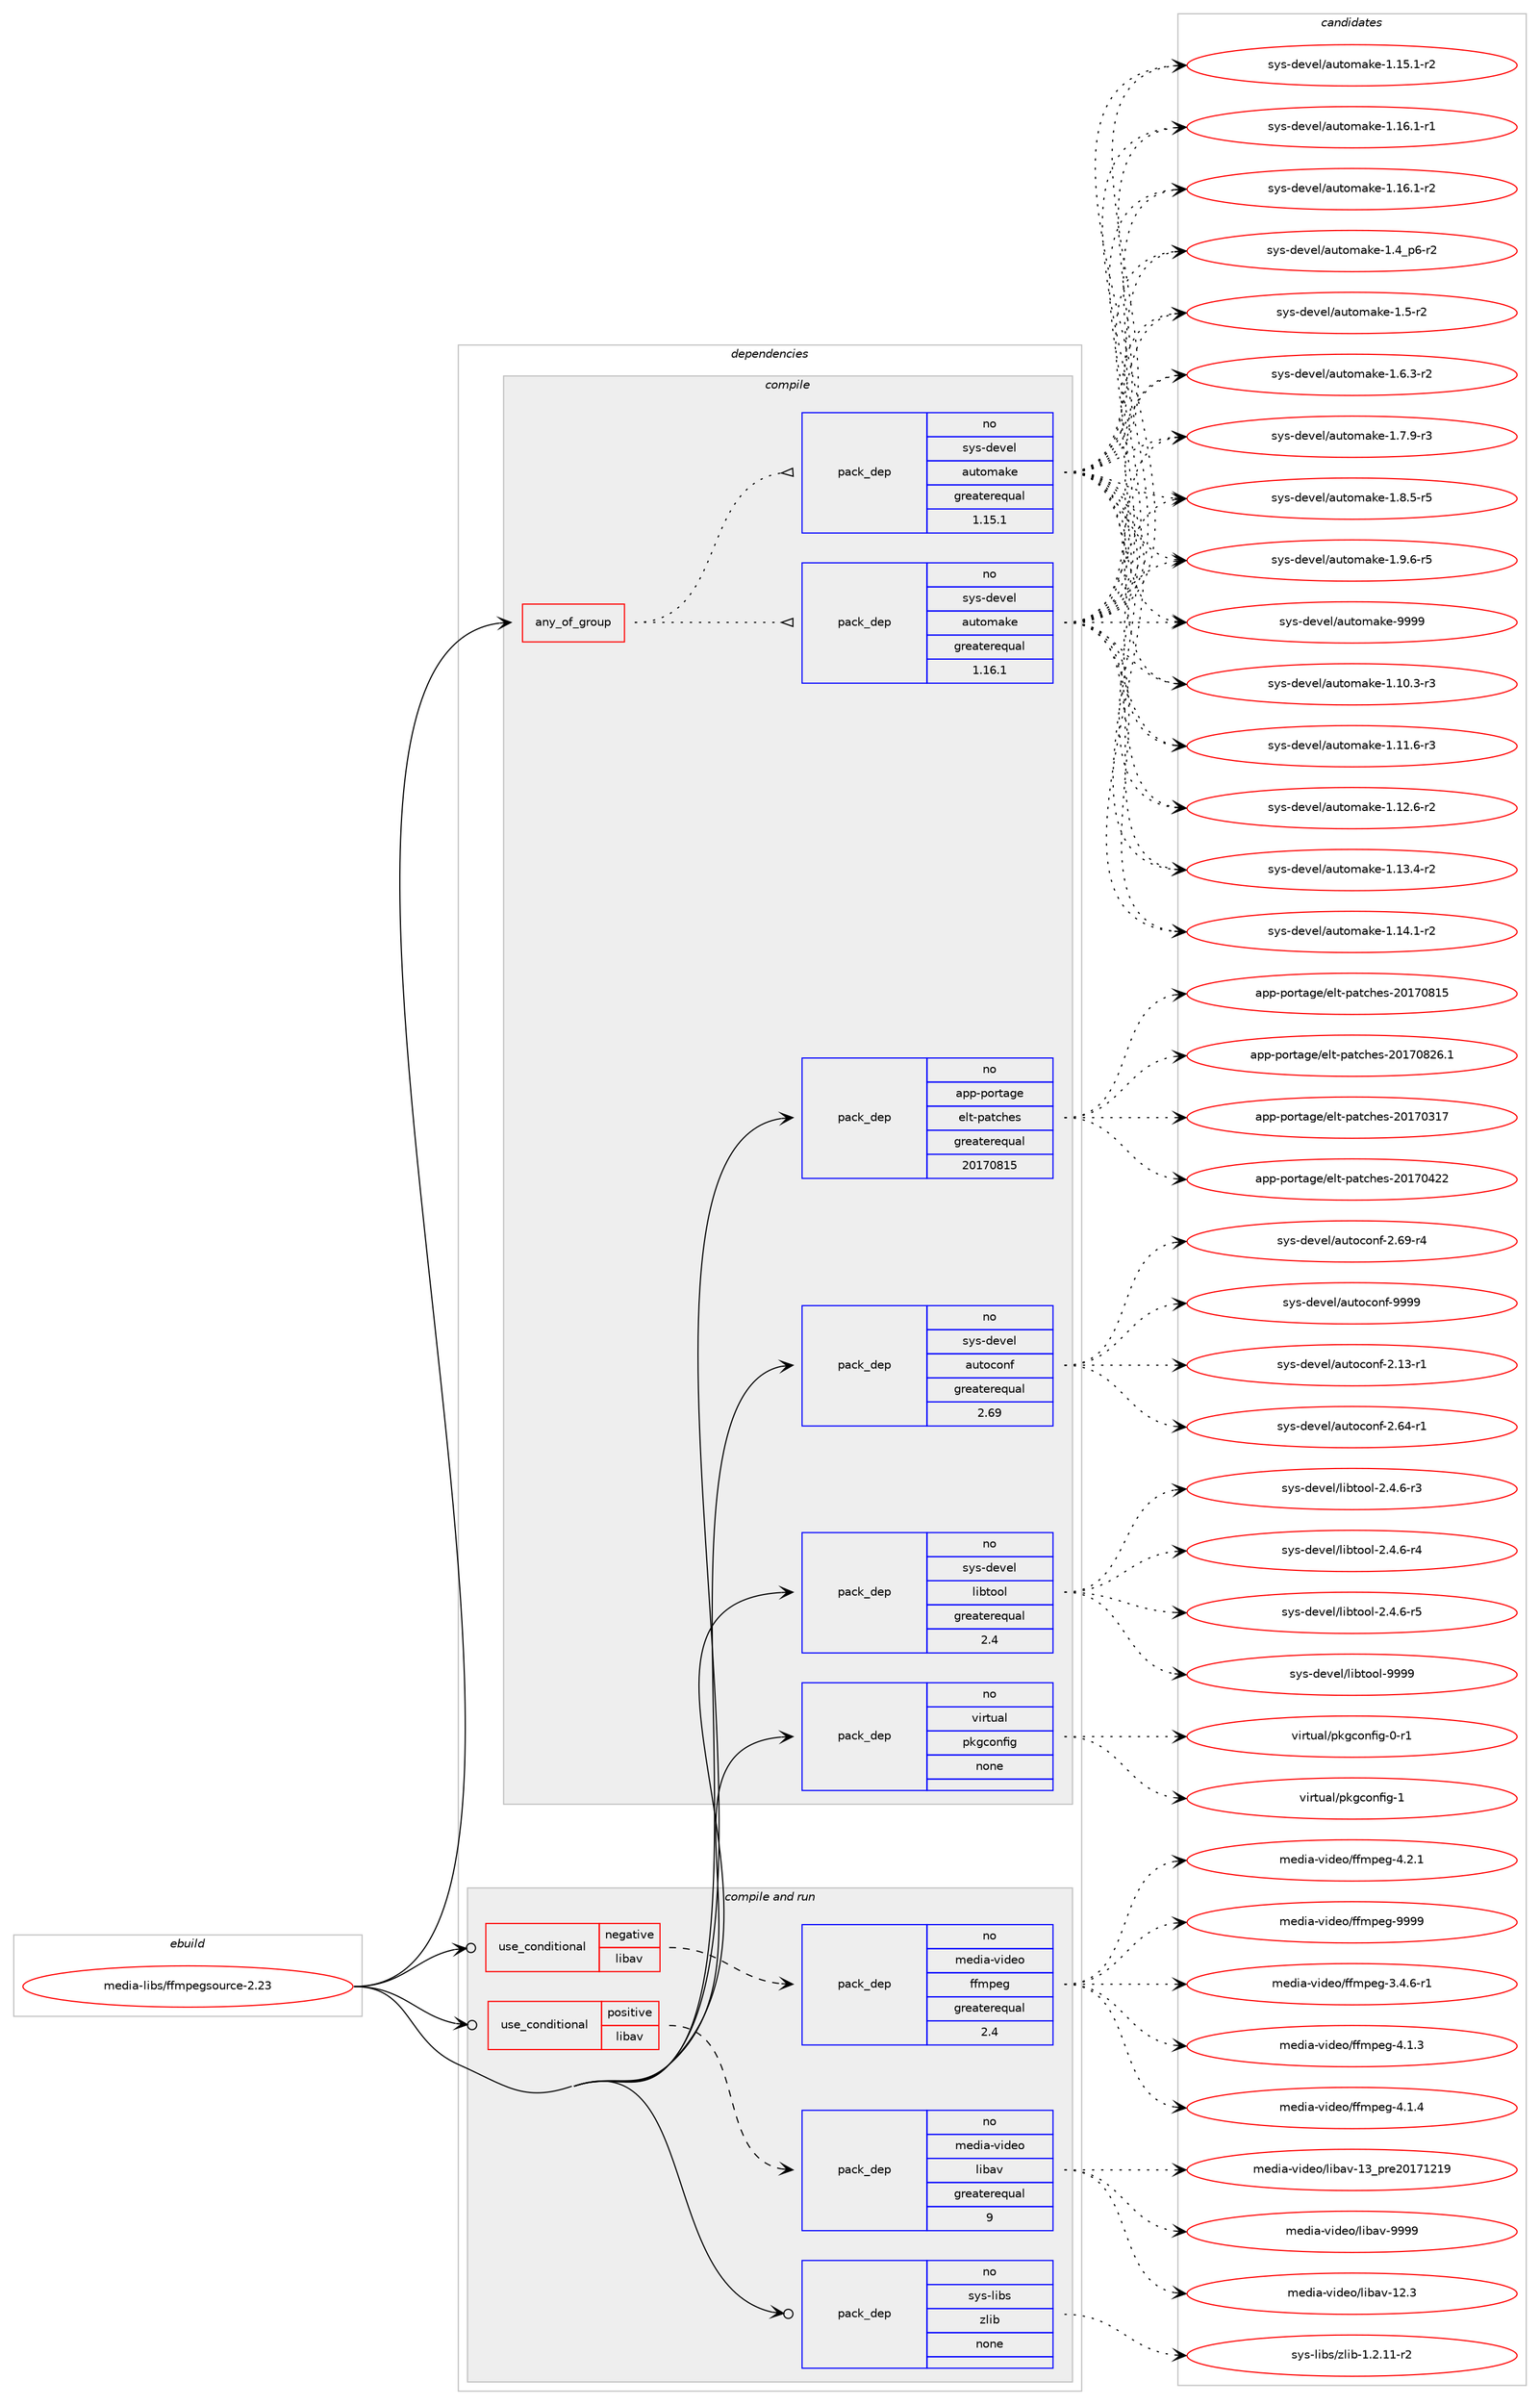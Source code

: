 digraph prolog {

# *************
# Graph options
# *************

newrank=true;
concentrate=true;
compound=true;
graph [rankdir=LR,fontname=Helvetica,fontsize=10,ranksep=1.5];#, ranksep=2.5, nodesep=0.2];
edge  [arrowhead=vee];
node  [fontname=Helvetica,fontsize=10];

# **********
# The ebuild
# **********

subgraph cluster_leftcol {
color=gray;
rank=same;
label=<<i>ebuild</i>>;
id [label="media-libs/ffmpegsource-2.23", color=red, width=4, href="../media-libs/ffmpegsource-2.23.svg"];
}

# ****************
# The dependencies
# ****************

subgraph cluster_midcol {
color=gray;
label=<<i>dependencies</i>>;
subgraph cluster_compile {
fillcolor="#eeeeee";
style=filled;
label=<<i>compile</i>>;
subgraph any13194 {
dependency784977 [label=<<TABLE BORDER="0" CELLBORDER="1" CELLSPACING="0" CELLPADDING="4"><TR><TD CELLPADDING="10">any_of_group</TD></TR></TABLE>>, shape=none, color=red];subgraph pack580499 {
dependency784978 [label=<<TABLE BORDER="0" CELLBORDER="1" CELLSPACING="0" CELLPADDING="4" WIDTH="220"><TR><TD ROWSPAN="6" CELLPADDING="30">pack_dep</TD></TR><TR><TD WIDTH="110">no</TD></TR><TR><TD>sys-devel</TD></TR><TR><TD>automake</TD></TR><TR><TD>greaterequal</TD></TR><TR><TD>1.16.1</TD></TR></TABLE>>, shape=none, color=blue];
}
dependency784977:e -> dependency784978:w [weight=20,style="dotted",arrowhead="oinv"];
subgraph pack580500 {
dependency784979 [label=<<TABLE BORDER="0" CELLBORDER="1" CELLSPACING="0" CELLPADDING="4" WIDTH="220"><TR><TD ROWSPAN="6" CELLPADDING="30">pack_dep</TD></TR><TR><TD WIDTH="110">no</TD></TR><TR><TD>sys-devel</TD></TR><TR><TD>automake</TD></TR><TR><TD>greaterequal</TD></TR><TR><TD>1.15.1</TD></TR></TABLE>>, shape=none, color=blue];
}
dependency784977:e -> dependency784979:w [weight=20,style="dotted",arrowhead="oinv"];
}
id:e -> dependency784977:w [weight=20,style="solid",arrowhead="vee"];
subgraph pack580501 {
dependency784980 [label=<<TABLE BORDER="0" CELLBORDER="1" CELLSPACING="0" CELLPADDING="4" WIDTH="220"><TR><TD ROWSPAN="6" CELLPADDING="30">pack_dep</TD></TR><TR><TD WIDTH="110">no</TD></TR><TR><TD>app-portage</TD></TR><TR><TD>elt-patches</TD></TR><TR><TD>greaterequal</TD></TR><TR><TD>20170815</TD></TR></TABLE>>, shape=none, color=blue];
}
id:e -> dependency784980:w [weight=20,style="solid",arrowhead="vee"];
subgraph pack580502 {
dependency784981 [label=<<TABLE BORDER="0" CELLBORDER="1" CELLSPACING="0" CELLPADDING="4" WIDTH="220"><TR><TD ROWSPAN="6" CELLPADDING="30">pack_dep</TD></TR><TR><TD WIDTH="110">no</TD></TR><TR><TD>sys-devel</TD></TR><TR><TD>autoconf</TD></TR><TR><TD>greaterequal</TD></TR><TR><TD>2.69</TD></TR></TABLE>>, shape=none, color=blue];
}
id:e -> dependency784981:w [weight=20,style="solid",arrowhead="vee"];
subgraph pack580503 {
dependency784982 [label=<<TABLE BORDER="0" CELLBORDER="1" CELLSPACING="0" CELLPADDING="4" WIDTH="220"><TR><TD ROWSPAN="6" CELLPADDING="30">pack_dep</TD></TR><TR><TD WIDTH="110">no</TD></TR><TR><TD>sys-devel</TD></TR><TR><TD>libtool</TD></TR><TR><TD>greaterequal</TD></TR><TR><TD>2.4</TD></TR></TABLE>>, shape=none, color=blue];
}
id:e -> dependency784982:w [weight=20,style="solid",arrowhead="vee"];
subgraph pack580504 {
dependency784983 [label=<<TABLE BORDER="0" CELLBORDER="1" CELLSPACING="0" CELLPADDING="4" WIDTH="220"><TR><TD ROWSPAN="6" CELLPADDING="30">pack_dep</TD></TR><TR><TD WIDTH="110">no</TD></TR><TR><TD>virtual</TD></TR><TR><TD>pkgconfig</TD></TR><TR><TD>none</TD></TR><TR><TD></TD></TR></TABLE>>, shape=none, color=blue];
}
id:e -> dependency784983:w [weight=20,style="solid",arrowhead="vee"];
}
subgraph cluster_compileandrun {
fillcolor="#eeeeee";
style=filled;
label=<<i>compile and run</i>>;
subgraph cond190863 {
dependency784984 [label=<<TABLE BORDER="0" CELLBORDER="1" CELLSPACING="0" CELLPADDING="4"><TR><TD ROWSPAN="3" CELLPADDING="10">use_conditional</TD></TR><TR><TD>negative</TD></TR><TR><TD>libav</TD></TR></TABLE>>, shape=none, color=red];
subgraph pack580505 {
dependency784985 [label=<<TABLE BORDER="0" CELLBORDER="1" CELLSPACING="0" CELLPADDING="4" WIDTH="220"><TR><TD ROWSPAN="6" CELLPADDING="30">pack_dep</TD></TR><TR><TD WIDTH="110">no</TD></TR><TR><TD>media-video</TD></TR><TR><TD>ffmpeg</TD></TR><TR><TD>greaterequal</TD></TR><TR><TD>2.4</TD></TR></TABLE>>, shape=none, color=blue];
}
dependency784984:e -> dependency784985:w [weight=20,style="dashed",arrowhead="vee"];
}
id:e -> dependency784984:w [weight=20,style="solid",arrowhead="odotvee"];
subgraph cond190864 {
dependency784986 [label=<<TABLE BORDER="0" CELLBORDER="1" CELLSPACING="0" CELLPADDING="4"><TR><TD ROWSPAN="3" CELLPADDING="10">use_conditional</TD></TR><TR><TD>positive</TD></TR><TR><TD>libav</TD></TR></TABLE>>, shape=none, color=red];
subgraph pack580506 {
dependency784987 [label=<<TABLE BORDER="0" CELLBORDER="1" CELLSPACING="0" CELLPADDING="4" WIDTH="220"><TR><TD ROWSPAN="6" CELLPADDING="30">pack_dep</TD></TR><TR><TD WIDTH="110">no</TD></TR><TR><TD>media-video</TD></TR><TR><TD>libav</TD></TR><TR><TD>greaterequal</TD></TR><TR><TD>9</TD></TR></TABLE>>, shape=none, color=blue];
}
dependency784986:e -> dependency784987:w [weight=20,style="dashed",arrowhead="vee"];
}
id:e -> dependency784986:w [weight=20,style="solid",arrowhead="odotvee"];
subgraph pack580507 {
dependency784988 [label=<<TABLE BORDER="0" CELLBORDER="1" CELLSPACING="0" CELLPADDING="4" WIDTH="220"><TR><TD ROWSPAN="6" CELLPADDING="30">pack_dep</TD></TR><TR><TD WIDTH="110">no</TD></TR><TR><TD>sys-libs</TD></TR><TR><TD>zlib</TD></TR><TR><TD>none</TD></TR><TR><TD></TD></TR></TABLE>>, shape=none, color=blue];
}
id:e -> dependency784988:w [weight=20,style="solid",arrowhead="odotvee"];
}
subgraph cluster_run {
fillcolor="#eeeeee";
style=filled;
label=<<i>run</i>>;
}
}

# **************
# The candidates
# **************

subgraph cluster_choices {
rank=same;
color=gray;
label=<<i>candidates</i>>;

subgraph choice580499 {
color=black;
nodesep=1;
choice11512111545100101118101108479711711611110997107101454946494846514511451 [label="sys-devel/automake-1.10.3-r3", color=red, width=4,href="../sys-devel/automake-1.10.3-r3.svg"];
choice11512111545100101118101108479711711611110997107101454946494946544511451 [label="sys-devel/automake-1.11.6-r3", color=red, width=4,href="../sys-devel/automake-1.11.6-r3.svg"];
choice11512111545100101118101108479711711611110997107101454946495046544511450 [label="sys-devel/automake-1.12.6-r2", color=red, width=4,href="../sys-devel/automake-1.12.6-r2.svg"];
choice11512111545100101118101108479711711611110997107101454946495146524511450 [label="sys-devel/automake-1.13.4-r2", color=red, width=4,href="../sys-devel/automake-1.13.4-r2.svg"];
choice11512111545100101118101108479711711611110997107101454946495246494511450 [label="sys-devel/automake-1.14.1-r2", color=red, width=4,href="../sys-devel/automake-1.14.1-r2.svg"];
choice11512111545100101118101108479711711611110997107101454946495346494511450 [label="sys-devel/automake-1.15.1-r2", color=red, width=4,href="../sys-devel/automake-1.15.1-r2.svg"];
choice11512111545100101118101108479711711611110997107101454946495446494511449 [label="sys-devel/automake-1.16.1-r1", color=red, width=4,href="../sys-devel/automake-1.16.1-r1.svg"];
choice11512111545100101118101108479711711611110997107101454946495446494511450 [label="sys-devel/automake-1.16.1-r2", color=red, width=4,href="../sys-devel/automake-1.16.1-r2.svg"];
choice115121115451001011181011084797117116111109971071014549465295112544511450 [label="sys-devel/automake-1.4_p6-r2", color=red, width=4,href="../sys-devel/automake-1.4_p6-r2.svg"];
choice11512111545100101118101108479711711611110997107101454946534511450 [label="sys-devel/automake-1.5-r2", color=red, width=4,href="../sys-devel/automake-1.5-r2.svg"];
choice115121115451001011181011084797117116111109971071014549465446514511450 [label="sys-devel/automake-1.6.3-r2", color=red, width=4,href="../sys-devel/automake-1.6.3-r2.svg"];
choice115121115451001011181011084797117116111109971071014549465546574511451 [label="sys-devel/automake-1.7.9-r3", color=red, width=4,href="../sys-devel/automake-1.7.9-r3.svg"];
choice115121115451001011181011084797117116111109971071014549465646534511453 [label="sys-devel/automake-1.8.5-r5", color=red, width=4,href="../sys-devel/automake-1.8.5-r5.svg"];
choice115121115451001011181011084797117116111109971071014549465746544511453 [label="sys-devel/automake-1.9.6-r5", color=red, width=4,href="../sys-devel/automake-1.9.6-r5.svg"];
choice115121115451001011181011084797117116111109971071014557575757 [label="sys-devel/automake-9999", color=red, width=4,href="../sys-devel/automake-9999.svg"];
dependency784978:e -> choice11512111545100101118101108479711711611110997107101454946494846514511451:w [style=dotted,weight="100"];
dependency784978:e -> choice11512111545100101118101108479711711611110997107101454946494946544511451:w [style=dotted,weight="100"];
dependency784978:e -> choice11512111545100101118101108479711711611110997107101454946495046544511450:w [style=dotted,weight="100"];
dependency784978:e -> choice11512111545100101118101108479711711611110997107101454946495146524511450:w [style=dotted,weight="100"];
dependency784978:e -> choice11512111545100101118101108479711711611110997107101454946495246494511450:w [style=dotted,weight="100"];
dependency784978:e -> choice11512111545100101118101108479711711611110997107101454946495346494511450:w [style=dotted,weight="100"];
dependency784978:e -> choice11512111545100101118101108479711711611110997107101454946495446494511449:w [style=dotted,weight="100"];
dependency784978:e -> choice11512111545100101118101108479711711611110997107101454946495446494511450:w [style=dotted,weight="100"];
dependency784978:e -> choice115121115451001011181011084797117116111109971071014549465295112544511450:w [style=dotted,weight="100"];
dependency784978:e -> choice11512111545100101118101108479711711611110997107101454946534511450:w [style=dotted,weight="100"];
dependency784978:e -> choice115121115451001011181011084797117116111109971071014549465446514511450:w [style=dotted,weight="100"];
dependency784978:e -> choice115121115451001011181011084797117116111109971071014549465546574511451:w [style=dotted,weight="100"];
dependency784978:e -> choice115121115451001011181011084797117116111109971071014549465646534511453:w [style=dotted,weight="100"];
dependency784978:e -> choice115121115451001011181011084797117116111109971071014549465746544511453:w [style=dotted,weight="100"];
dependency784978:e -> choice115121115451001011181011084797117116111109971071014557575757:w [style=dotted,weight="100"];
}
subgraph choice580500 {
color=black;
nodesep=1;
choice11512111545100101118101108479711711611110997107101454946494846514511451 [label="sys-devel/automake-1.10.3-r3", color=red, width=4,href="../sys-devel/automake-1.10.3-r3.svg"];
choice11512111545100101118101108479711711611110997107101454946494946544511451 [label="sys-devel/automake-1.11.6-r3", color=red, width=4,href="../sys-devel/automake-1.11.6-r3.svg"];
choice11512111545100101118101108479711711611110997107101454946495046544511450 [label="sys-devel/automake-1.12.6-r2", color=red, width=4,href="../sys-devel/automake-1.12.6-r2.svg"];
choice11512111545100101118101108479711711611110997107101454946495146524511450 [label="sys-devel/automake-1.13.4-r2", color=red, width=4,href="../sys-devel/automake-1.13.4-r2.svg"];
choice11512111545100101118101108479711711611110997107101454946495246494511450 [label="sys-devel/automake-1.14.1-r2", color=red, width=4,href="../sys-devel/automake-1.14.1-r2.svg"];
choice11512111545100101118101108479711711611110997107101454946495346494511450 [label="sys-devel/automake-1.15.1-r2", color=red, width=4,href="../sys-devel/automake-1.15.1-r2.svg"];
choice11512111545100101118101108479711711611110997107101454946495446494511449 [label="sys-devel/automake-1.16.1-r1", color=red, width=4,href="../sys-devel/automake-1.16.1-r1.svg"];
choice11512111545100101118101108479711711611110997107101454946495446494511450 [label="sys-devel/automake-1.16.1-r2", color=red, width=4,href="../sys-devel/automake-1.16.1-r2.svg"];
choice115121115451001011181011084797117116111109971071014549465295112544511450 [label="sys-devel/automake-1.4_p6-r2", color=red, width=4,href="../sys-devel/automake-1.4_p6-r2.svg"];
choice11512111545100101118101108479711711611110997107101454946534511450 [label="sys-devel/automake-1.5-r2", color=red, width=4,href="../sys-devel/automake-1.5-r2.svg"];
choice115121115451001011181011084797117116111109971071014549465446514511450 [label="sys-devel/automake-1.6.3-r2", color=red, width=4,href="../sys-devel/automake-1.6.3-r2.svg"];
choice115121115451001011181011084797117116111109971071014549465546574511451 [label="sys-devel/automake-1.7.9-r3", color=red, width=4,href="../sys-devel/automake-1.7.9-r3.svg"];
choice115121115451001011181011084797117116111109971071014549465646534511453 [label="sys-devel/automake-1.8.5-r5", color=red, width=4,href="../sys-devel/automake-1.8.5-r5.svg"];
choice115121115451001011181011084797117116111109971071014549465746544511453 [label="sys-devel/automake-1.9.6-r5", color=red, width=4,href="../sys-devel/automake-1.9.6-r5.svg"];
choice115121115451001011181011084797117116111109971071014557575757 [label="sys-devel/automake-9999", color=red, width=4,href="../sys-devel/automake-9999.svg"];
dependency784979:e -> choice11512111545100101118101108479711711611110997107101454946494846514511451:w [style=dotted,weight="100"];
dependency784979:e -> choice11512111545100101118101108479711711611110997107101454946494946544511451:w [style=dotted,weight="100"];
dependency784979:e -> choice11512111545100101118101108479711711611110997107101454946495046544511450:w [style=dotted,weight="100"];
dependency784979:e -> choice11512111545100101118101108479711711611110997107101454946495146524511450:w [style=dotted,weight="100"];
dependency784979:e -> choice11512111545100101118101108479711711611110997107101454946495246494511450:w [style=dotted,weight="100"];
dependency784979:e -> choice11512111545100101118101108479711711611110997107101454946495346494511450:w [style=dotted,weight="100"];
dependency784979:e -> choice11512111545100101118101108479711711611110997107101454946495446494511449:w [style=dotted,weight="100"];
dependency784979:e -> choice11512111545100101118101108479711711611110997107101454946495446494511450:w [style=dotted,weight="100"];
dependency784979:e -> choice115121115451001011181011084797117116111109971071014549465295112544511450:w [style=dotted,weight="100"];
dependency784979:e -> choice11512111545100101118101108479711711611110997107101454946534511450:w [style=dotted,weight="100"];
dependency784979:e -> choice115121115451001011181011084797117116111109971071014549465446514511450:w [style=dotted,weight="100"];
dependency784979:e -> choice115121115451001011181011084797117116111109971071014549465546574511451:w [style=dotted,weight="100"];
dependency784979:e -> choice115121115451001011181011084797117116111109971071014549465646534511453:w [style=dotted,weight="100"];
dependency784979:e -> choice115121115451001011181011084797117116111109971071014549465746544511453:w [style=dotted,weight="100"];
dependency784979:e -> choice115121115451001011181011084797117116111109971071014557575757:w [style=dotted,weight="100"];
}
subgraph choice580501 {
color=black;
nodesep=1;
choice97112112451121111141169710310147101108116451129711699104101115455048495548514955 [label="app-portage/elt-patches-20170317", color=red, width=4,href="../app-portage/elt-patches-20170317.svg"];
choice97112112451121111141169710310147101108116451129711699104101115455048495548525050 [label="app-portage/elt-patches-20170422", color=red, width=4,href="../app-portage/elt-patches-20170422.svg"];
choice97112112451121111141169710310147101108116451129711699104101115455048495548564953 [label="app-portage/elt-patches-20170815", color=red, width=4,href="../app-portage/elt-patches-20170815.svg"];
choice971121124511211111411697103101471011081164511297116991041011154550484955485650544649 [label="app-portage/elt-patches-20170826.1", color=red, width=4,href="../app-portage/elt-patches-20170826.1.svg"];
dependency784980:e -> choice97112112451121111141169710310147101108116451129711699104101115455048495548514955:w [style=dotted,weight="100"];
dependency784980:e -> choice97112112451121111141169710310147101108116451129711699104101115455048495548525050:w [style=dotted,weight="100"];
dependency784980:e -> choice97112112451121111141169710310147101108116451129711699104101115455048495548564953:w [style=dotted,weight="100"];
dependency784980:e -> choice971121124511211111411697103101471011081164511297116991041011154550484955485650544649:w [style=dotted,weight="100"];
}
subgraph choice580502 {
color=black;
nodesep=1;
choice1151211154510010111810110847971171161119911111010245504649514511449 [label="sys-devel/autoconf-2.13-r1", color=red, width=4,href="../sys-devel/autoconf-2.13-r1.svg"];
choice1151211154510010111810110847971171161119911111010245504654524511449 [label="sys-devel/autoconf-2.64-r1", color=red, width=4,href="../sys-devel/autoconf-2.64-r1.svg"];
choice1151211154510010111810110847971171161119911111010245504654574511452 [label="sys-devel/autoconf-2.69-r4", color=red, width=4,href="../sys-devel/autoconf-2.69-r4.svg"];
choice115121115451001011181011084797117116111991111101024557575757 [label="sys-devel/autoconf-9999", color=red, width=4,href="../sys-devel/autoconf-9999.svg"];
dependency784981:e -> choice1151211154510010111810110847971171161119911111010245504649514511449:w [style=dotted,weight="100"];
dependency784981:e -> choice1151211154510010111810110847971171161119911111010245504654524511449:w [style=dotted,weight="100"];
dependency784981:e -> choice1151211154510010111810110847971171161119911111010245504654574511452:w [style=dotted,weight="100"];
dependency784981:e -> choice115121115451001011181011084797117116111991111101024557575757:w [style=dotted,weight="100"];
}
subgraph choice580503 {
color=black;
nodesep=1;
choice1151211154510010111810110847108105981161111111084550465246544511451 [label="sys-devel/libtool-2.4.6-r3", color=red, width=4,href="../sys-devel/libtool-2.4.6-r3.svg"];
choice1151211154510010111810110847108105981161111111084550465246544511452 [label="sys-devel/libtool-2.4.6-r4", color=red, width=4,href="../sys-devel/libtool-2.4.6-r4.svg"];
choice1151211154510010111810110847108105981161111111084550465246544511453 [label="sys-devel/libtool-2.4.6-r5", color=red, width=4,href="../sys-devel/libtool-2.4.6-r5.svg"];
choice1151211154510010111810110847108105981161111111084557575757 [label="sys-devel/libtool-9999", color=red, width=4,href="../sys-devel/libtool-9999.svg"];
dependency784982:e -> choice1151211154510010111810110847108105981161111111084550465246544511451:w [style=dotted,weight="100"];
dependency784982:e -> choice1151211154510010111810110847108105981161111111084550465246544511452:w [style=dotted,weight="100"];
dependency784982:e -> choice1151211154510010111810110847108105981161111111084550465246544511453:w [style=dotted,weight="100"];
dependency784982:e -> choice1151211154510010111810110847108105981161111111084557575757:w [style=dotted,weight="100"];
}
subgraph choice580504 {
color=black;
nodesep=1;
choice11810511411611797108471121071039911111010210510345484511449 [label="virtual/pkgconfig-0-r1", color=red, width=4,href="../virtual/pkgconfig-0-r1.svg"];
choice1181051141161179710847112107103991111101021051034549 [label="virtual/pkgconfig-1", color=red, width=4,href="../virtual/pkgconfig-1.svg"];
dependency784983:e -> choice11810511411611797108471121071039911111010210510345484511449:w [style=dotted,weight="100"];
dependency784983:e -> choice1181051141161179710847112107103991111101021051034549:w [style=dotted,weight="100"];
}
subgraph choice580505 {
color=black;
nodesep=1;
choice1091011001059745118105100101111471021021091121011034551465246544511449 [label="media-video/ffmpeg-3.4.6-r1", color=red, width=4,href="../media-video/ffmpeg-3.4.6-r1.svg"];
choice109101100105974511810510010111147102102109112101103455246494651 [label="media-video/ffmpeg-4.1.3", color=red, width=4,href="../media-video/ffmpeg-4.1.3.svg"];
choice109101100105974511810510010111147102102109112101103455246494652 [label="media-video/ffmpeg-4.1.4", color=red, width=4,href="../media-video/ffmpeg-4.1.4.svg"];
choice109101100105974511810510010111147102102109112101103455246504649 [label="media-video/ffmpeg-4.2.1", color=red, width=4,href="../media-video/ffmpeg-4.2.1.svg"];
choice1091011001059745118105100101111471021021091121011034557575757 [label="media-video/ffmpeg-9999", color=red, width=4,href="../media-video/ffmpeg-9999.svg"];
dependency784985:e -> choice1091011001059745118105100101111471021021091121011034551465246544511449:w [style=dotted,weight="100"];
dependency784985:e -> choice109101100105974511810510010111147102102109112101103455246494651:w [style=dotted,weight="100"];
dependency784985:e -> choice109101100105974511810510010111147102102109112101103455246494652:w [style=dotted,weight="100"];
dependency784985:e -> choice109101100105974511810510010111147102102109112101103455246504649:w [style=dotted,weight="100"];
dependency784985:e -> choice1091011001059745118105100101111471021021091121011034557575757:w [style=dotted,weight="100"];
}
subgraph choice580506 {
color=black;
nodesep=1;
choice10910110010597451181051001011114710810598971184549504651 [label="media-video/libav-12.3", color=red, width=4,href="../media-video/libav-12.3.svg"];
choice1091011001059745118105100101111471081059897118454951951121141015048495549504957 [label="media-video/libav-13_pre20171219", color=red, width=4,href="../media-video/libav-13_pre20171219.svg"];
choice10910110010597451181051001011114710810598971184557575757 [label="media-video/libav-9999", color=red, width=4,href="../media-video/libav-9999.svg"];
dependency784987:e -> choice10910110010597451181051001011114710810598971184549504651:w [style=dotted,weight="100"];
dependency784987:e -> choice1091011001059745118105100101111471081059897118454951951121141015048495549504957:w [style=dotted,weight="100"];
dependency784987:e -> choice10910110010597451181051001011114710810598971184557575757:w [style=dotted,weight="100"];
}
subgraph choice580507 {
color=black;
nodesep=1;
choice11512111545108105981154712210810598454946504649494511450 [label="sys-libs/zlib-1.2.11-r2", color=red, width=4,href="../sys-libs/zlib-1.2.11-r2.svg"];
dependency784988:e -> choice11512111545108105981154712210810598454946504649494511450:w [style=dotted,weight="100"];
}
}

}

